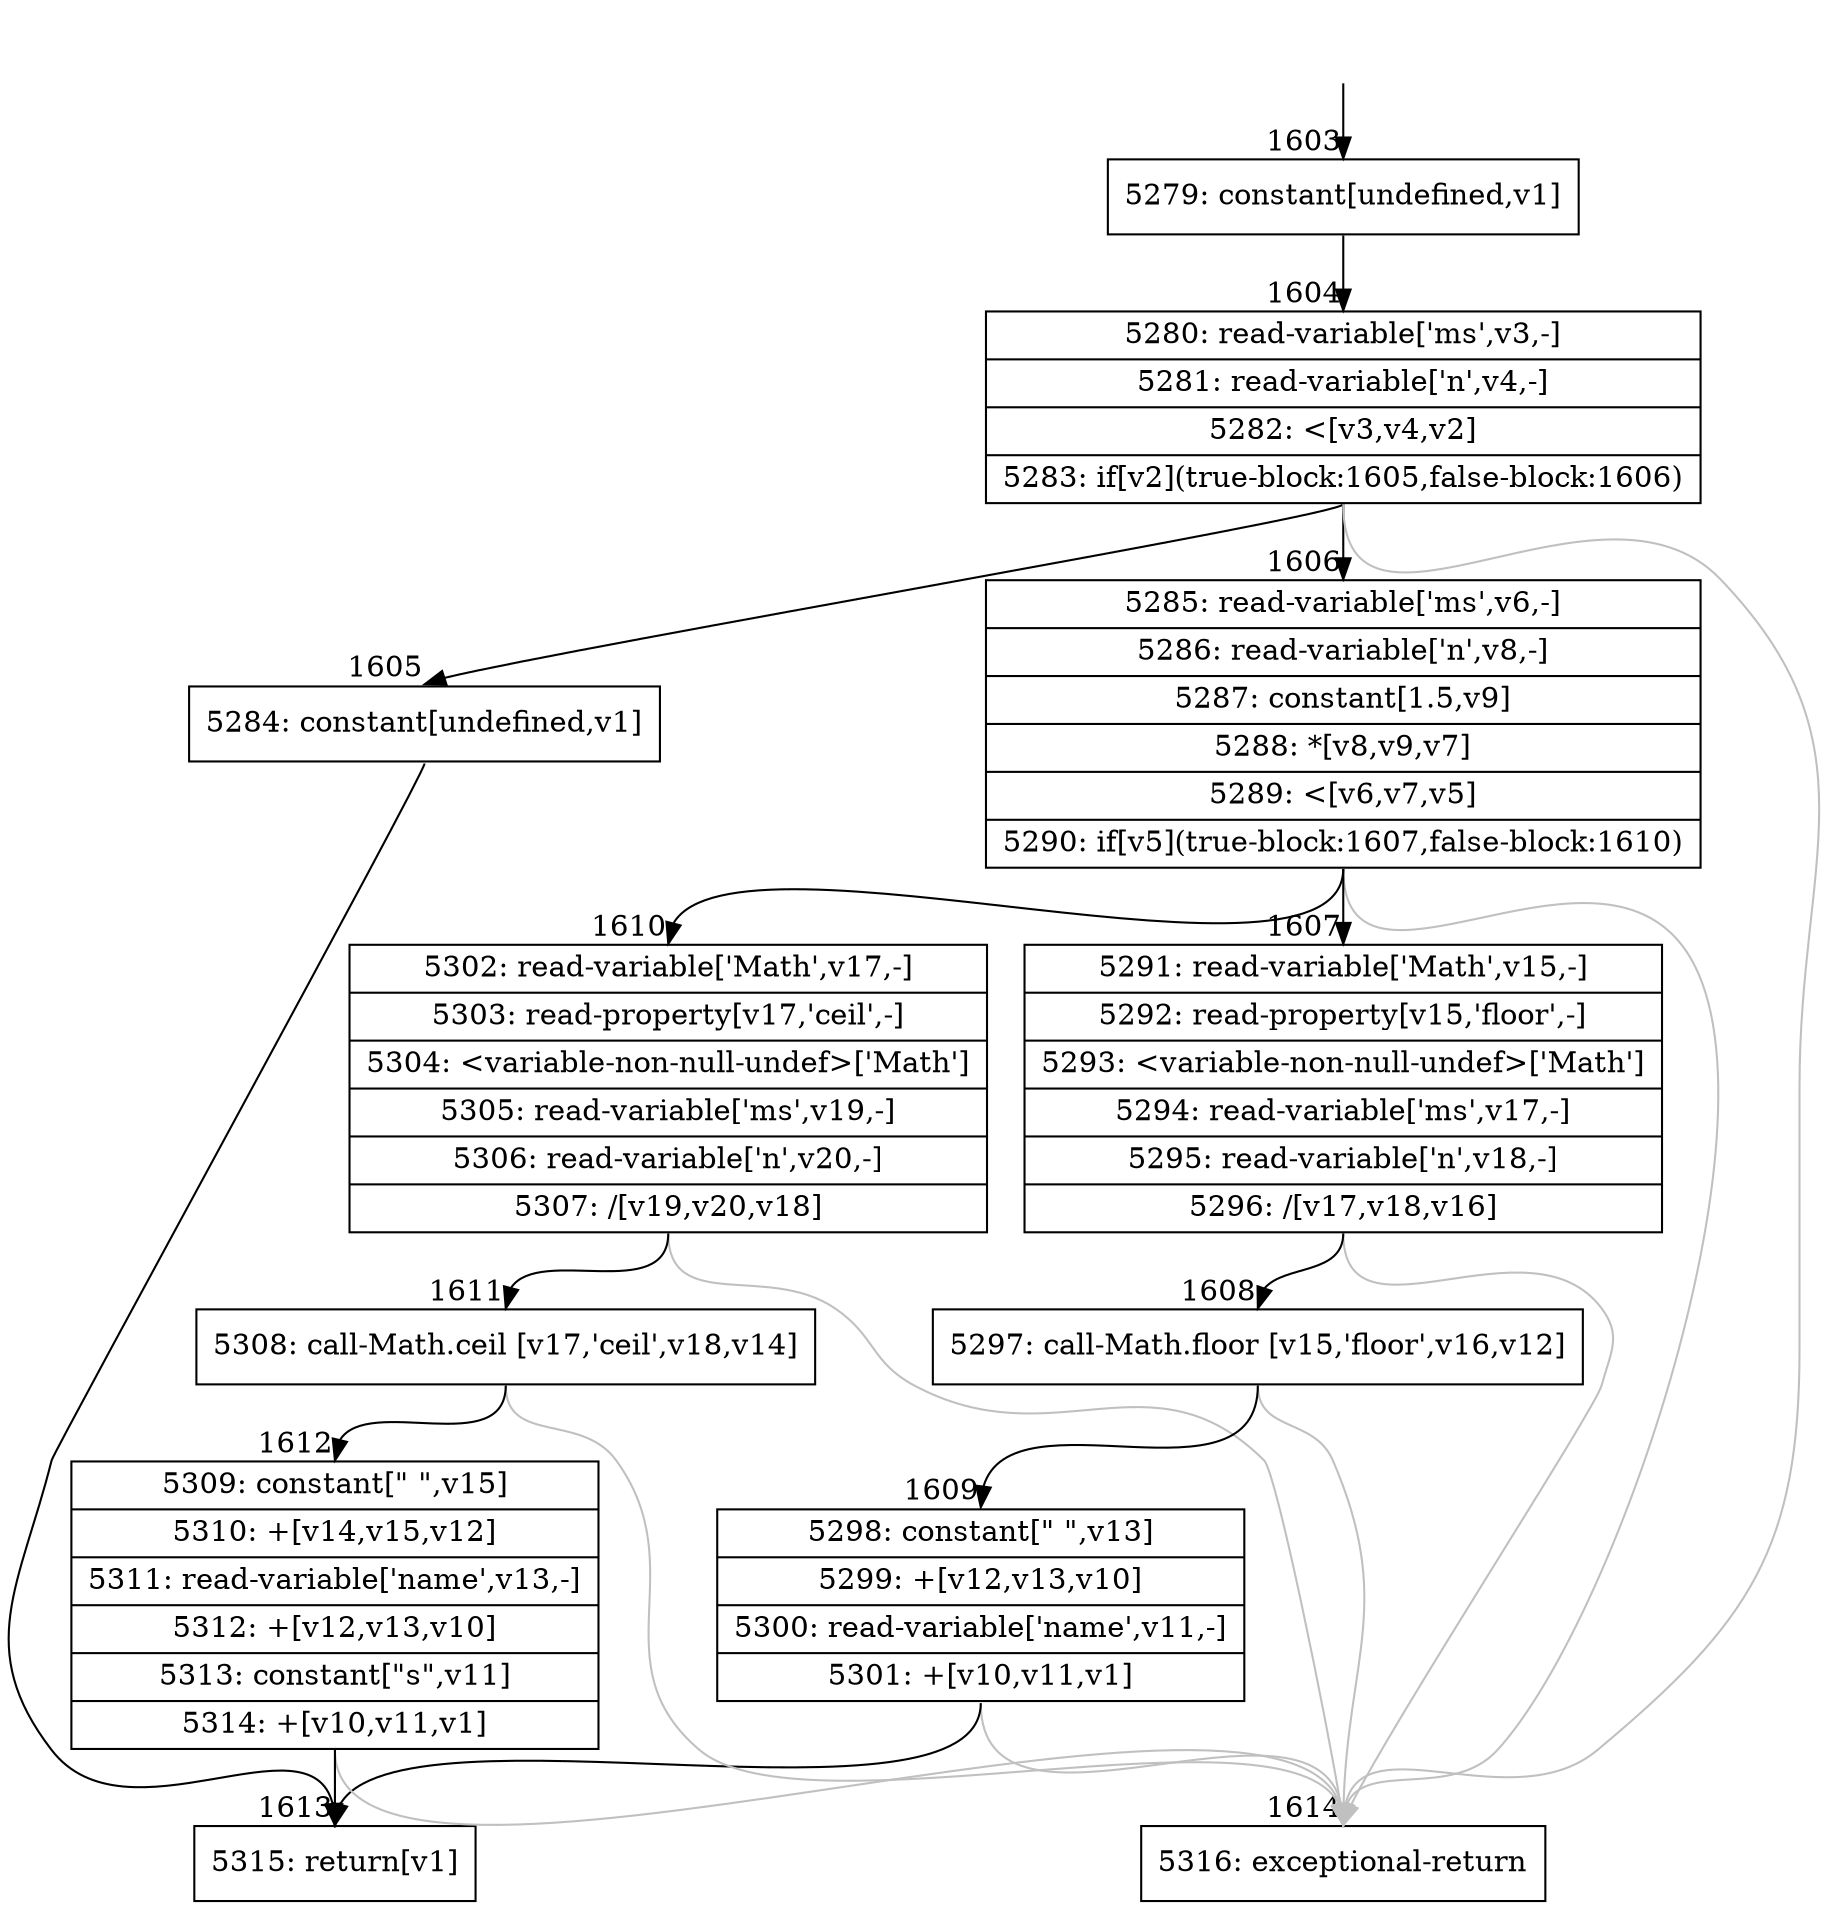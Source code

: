digraph {
rankdir="TD"
BB_entry148[shape=none,label=""];
BB_entry148 -> BB1603 [tailport=s, headport=n, headlabel="    1603"]
BB1603 [shape=record label="{5279: constant[undefined,v1]}" ] 
BB1603 -> BB1604 [tailport=s, headport=n, headlabel="      1604"]
BB1604 [shape=record label="{5280: read-variable['ms',v3,-]|5281: read-variable['n',v4,-]|5282: \<[v3,v4,v2]|5283: if[v2](true-block:1605,false-block:1606)}" ] 
BB1604 -> BB1605 [tailport=s, headport=n, headlabel="      1605"]
BB1604 -> BB1606 [tailport=s, headport=n, headlabel="      1606"]
BB1604 -> BB1614 [tailport=s, headport=n, color=gray, headlabel="      1614"]
BB1605 [shape=record label="{5284: constant[undefined,v1]}" ] 
BB1605 -> BB1613 [tailport=s, headport=n, headlabel="      1613"]
BB1606 [shape=record label="{5285: read-variable['ms',v6,-]|5286: read-variable['n',v8,-]|5287: constant[1.5,v9]|5288: *[v8,v9,v7]|5289: \<[v6,v7,v5]|5290: if[v5](true-block:1607,false-block:1610)}" ] 
BB1606 -> BB1607 [tailport=s, headport=n, headlabel="      1607"]
BB1606 -> BB1610 [tailport=s, headport=n, headlabel="      1610"]
BB1606 -> BB1614 [tailport=s, headport=n, color=gray]
BB1607 [shape=record label="{5291: read-variable['Math',v15,-]|5292: read-property[v15,'floor',-]|5293: \<variable-non-null-undef\>['Math']|5294: read-variable['ms',v17,-]|5295: read-variable['n',v18,-]|5296: /[v17,v18,v16]}" ] 
BB1607 -> BB1608 [tailport=s, headport=n, headlabel="      1608"]
BB1607 -> BB1614 [tailport=s, headport=n, color=gray]
BB1608 [shape=record label="{5297: call-Math.floor [v15,'floor',v16,v12]}" ] 
BB1608 -> BB1609 [tailport=s, headport=n, headlabel="      1609"]
BB1608 -> BB1614 [tailport=s, headport=n, color=gray]
BB1609 [shape=record label="{5298: constant[\" \",v13]|5299: +[v12,v13,v10]|5300: read-variable['name',v11,-]|5301: +[v10,v11,v1]}" ] 
BB1609 -> BB1613 [tailport=s, headport=n]
BB1609 -> BB1614 [tailport=s, headport=n, color=gray]
BB1610 [shape=record label="{5302: read-variable['Math',v17,-]|5303: read-property[v17,'ceil',-]|5304: \<variable-non-null-undef\>['Math']|5305: read-variable['ms',v19,-]|5306: read-variable['n',v20,-]|5307: /[v19,v20,v18]}" ] 
BB1610 -> BB1611 [tailport=s, headport=n, headlabel="      1611"]
BB1610 -> BB1614 [tailport=s, headport=n, color=gray]
BB1611 [shape=record label="{5308: call-Math.ceil [v17,'ceil',v18,v14]}" ] 
BB1611 -> BB1612 [tailport=s, headport=n, headlabel="      1612"]
BB1611 -> BB1614 [tailport=s, headport=n, color=gray]
BB1612 [shape=record label="{5309: constant[\" \",v15]|5310: +[v14,v15,v12]|5311: read-variable['name',v13,-]|5312: +[v12,v13,v10]|5313: constant[\"s\",v11]|5314: +[v10,v11,v1]}" ] 
BB1612 -> BB1613 [tailport=s, headport=n]
BB1612 -> BB1614 [tailport=s, headport=n, color=gray]
BB1613 [shape=record label="{5315: return[v1]}" ] 
BB1614 [shape=record label="{5316: exceptional-return}" ] 
//#$~ 1962
}
